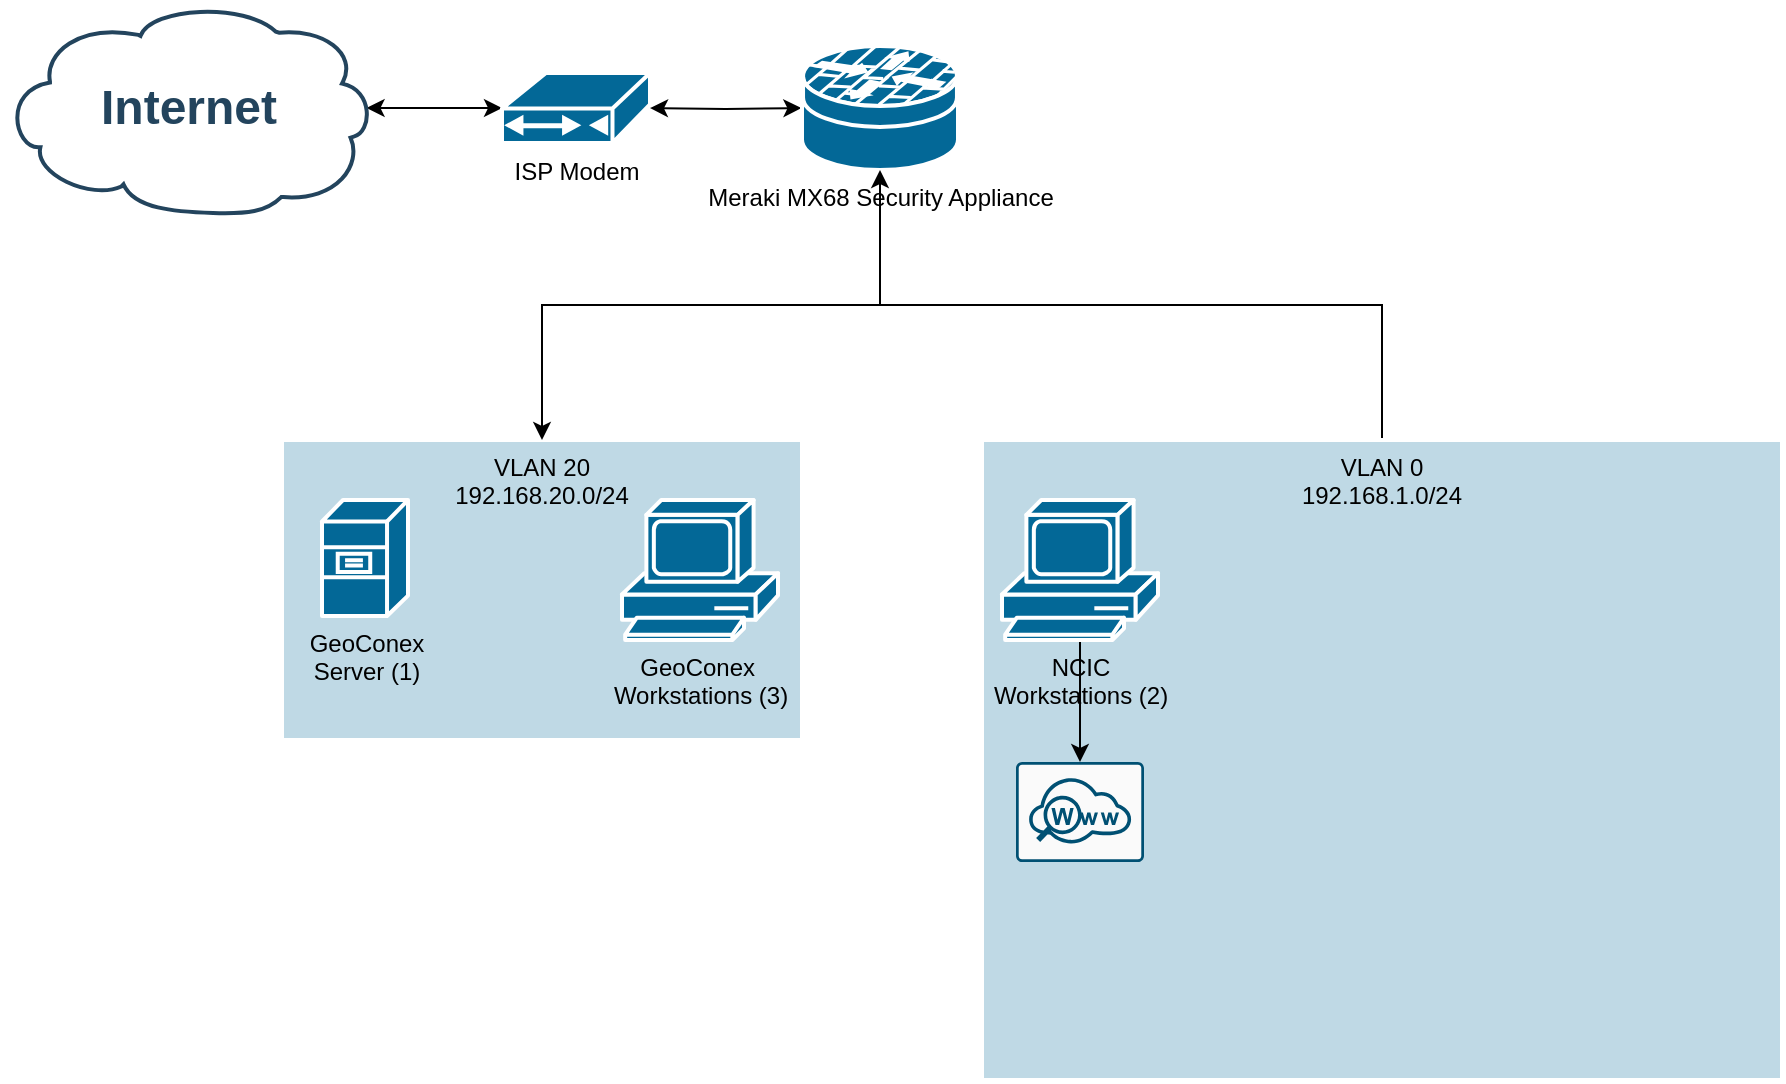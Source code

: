 <mxfile version="21.7.1" type="github">
  <diagram id="6a731a19-8d31-9384-78a2-239565b7b9f0" name="Page-1">
    <mxGraphModel dx="1793" dy="988" grid="1" gridSize="10" guides="1" tooltips="1" connect="1" arrows="1" fold="1" page="1" pageScale="1" pageWidth="1169" pageHeight="827" background="none" math="0" shadow="0">
      <root>
        <mxCell id="0" />
        <mxCell id="1" parent="0" />
        <mxCell id="GJSgAUa4LGjdRBMWRb_2-2281" value="VLAN 20&lt;br&gt;192.168.20.0/24" style="whiteSpace=wrap;html=1;verticalAlign=top;fillColor=#036897;strokeColor=#ffffff;sketch=0;dashed=0;strokeWidth=2;fillOpacity=25;" vertex="1" parent="1">
          <mxGeometry x="180" y="280" width="260" height="150" as="geometry" />
        </mxCell>
        <mxCell id="RPKfIZD_4BIzQ5OP_o9O-2261" style="edgeStyle=orthogonalEdgeStyle;rounded=0;orthogonalLoop=1;jettySize=auto;html=1;exitX=0.98;exitY=0.5;exitDx=0;exitDy=0;exitPerimeter=0;entryX=0;entryY=0.5;entryDx=0;entryDy=0;entryPerimeter=0;startArrow=classic;startFill=1;" parent="1" source="2109" target="RPKfIZD_4BIzQ5OP_o9O-2259" edge="1">
          <mxGeometry relative="1" as="geometry" />
        </mxCell>
        <mxCell id="2109" value="Internet" style="shape=mxgraph.cisco.storage.cloud;html=1;dashed=0;strokeColor=#23445D;fillColor=#ffffff;strokeWidth=2;fontFamily=Helvetica;fontSize=24;fontColor=#23445D;align=center;fontStyle=1" parent="1" vertex="1">
          <mxGeometry x="40" y="61" width="186" height="106" as="geometry" />
        </mxCell>
        <mxCell id="RPKfIZD_4BIzQ5OP_o9O-2259" value="ISP Modem" style="shape=mxgraph.cisco.modems_and_phones.cable_modem;sketch=0;html=1;pointerEvents=1;dashed=0;fillColor=#036897;strokeColor=#ffffff;strokeWidth=2;verticalLabelPosition=bottom;verticalAlign=top;align=center;outlineConnect=0;" parent="1" vertex="1">
          <mxGeometry x="290" y="96.5" width="74" height="35" as="geometry" />
        </mxCell>
        <mxCell id="RPKfIZD_4BIzQ5OP_o9O-2264" value="" style="edgeStyle=orthogonalEdgeStyle;rounded=0;orthogonalLoop=1;jettySize=auto;html=1;startArrow=classic;startFill=1;" parent="1" target="RPKfIZD_4BIzQ5OP_o9O-2259" edge="1">
          <mxGeometry relative="1" as="geometry">
            <mxPoint x="439.7" y="114" as="sourcePoint" />
          </mxGeometry>
        </mxCell>
        <mxCell id="GJSgAUa4LGjdRBMWRb_2-2264" value="GeoConex&amp;nbsp;&lt;br&gt;Workstations (3)" style="shape=mxgraph.cisco.computers_and_peripherals.pc;sketch=0;html=1;pointerEvents=1;dashed=0;fillColor=#036897;strokeColor=#ffffff;strokeWidth=2;verticalLabelPosition=bottom;verticalAlign=top;align=center;outlineConnect=0;" vertex="1" parent="1">
          <mxGeometry x="350" y="310" width="78" height="70" as="geometry" />
        </mxCell>
        <mxCell id="GJSgAUa4LGjdRBMWRb_2-2265" value="GeoConex &lt;br&gt;Server (1)" style="shape=mxgraph.cisco.servers.file_server;sketch=0;html=1;pointerEvents=1;dashed=0;fillColor=#036897;strokeColor=#ffffff;strokeWidth=2;verticalLabelPosition=bottom;verticalAlign=top;align=center;outlineConnect=0;" vertex="1" parent="1">
          <mxGeometry x="200" y="310" width="43" height="58" as="geometry" />
        </mxCell>
        <mxCell id="GJSgAUa4LGjdRBMWRb_2-2282" value="" style="edgeStyle=orthogonalEdgeStyle;rounded=0;orthogonalLoop=1;jettySize=auto;html=1;" edge="1" parent="1" source="GJSgAUa4LGjdRBMWRb_2-2273" target="GJSgAUa4LGjdRBMWRb_2-2281">
          <mxGeometry relative="1" as="geometry" />
        </mxCell>
        <mxCell id="GJSgAUa4LGjdRBMWRb_2-2273" value="Meraki MX68 Security Appliance" style="shape=mxgraph.cisco.security.router_firewall;sketch=0;html=1;pointerEvents=1;dashed=0;fillColor=#036897;strokeColor=#ffffff;strokeWidth=2;verticalLabelPosition=bottom;verticalAlign=top;align=center;outlineConnect=0;" vertex="1" parent="1">
          <mxGeometry x="440" y="83" width="78" height="62" as="geometry" />
        </mxCell>
        <mxCell id="GJSgAUa4LGjdRBMWRb_2-2284" style="edgeStyle=orthogonalEdgeStyle;rounded=0;orthogonalLoop=1;jettySize=auto;html=1;exitX=0.5;exitY=0;exitDx=0;exitDy=0;entryX=0.5;entryY=1;entryDx=0;entryDy=0;entryPerimeter=0;" edge="1" parent="1" source="GJSgAUa4LGjdRBMWRb_2-2283" target="GJSgAUa4LGjdRBMWRb_2-2273">
          <mxGeometry relative="1" as="geometry" />
        </mxCell>
        <mxCell id="GJSgAUa4LGjdRBMWRb_2-2283" value="VLAN 0&lt;br&gt;192.168.1.0/24" style="whiteSpace=wrap;html=1;verticalAlign=top;fillColor=#036897;strokeColor=#ffffff;sketch=0;dashed=0;strokeWidth=2;fillOpacity=25;" vertex="1" parent="1">
          <mxGeometry x="530" y="280" width="400" height="320" as="geometry" />
        </mxCell>
        <mxCell id="GJSgAUa4LGjdRBMWRb_2-2287" style="edgeStyle=orthogonalEdgeStyle;rounded=0;orthogonalLoop=1;jettySize=auto;html=1;exitX=0.5;exitY=1;exitDx=0;exitDy=0;exitPerimeter=0;entryX=0.5;entryY=0;entryDx=0;entryDy=0;entryPerimeter=0;" edge="1" parent="1" source="GJSgAUa4LGjdRBMWRb_2-2285" target="GJSgAUa4LGjdRBMWRb_2-2286">
          <mxGeometry relative="1" as="geometry" />
        </mxCell>
        <mxCell id="GJSgAUa4LGjdRBMWRb_2-2285" value="NCIC &lt;br&gt;Workstations (2)" style="shape=mxgraph.cisco.computers_and_peripherals.pc;sketch=0;html=1;pointerEvents=1;dashed=0;fillColor=#036897;strokeColor=#ffffff;strokeWidth=2;verticalLabelPosition=bottom;verticalAlign=top;align=center;outlineConnect=0;" vertex="1" parent="1">
          <mxGeometry x="540" y="310" width="78" height="70" as="geometry" />
        </mxCell>
        <mxCell id="GJSgAUa4LGjdRBMWRb_2-2286" value="" style="sketch=0;points=[[0.015,0.015,0],[0.985,0.015,0],[0.985,0.985,0],[0.015,0.985,0],[0.25,0,0],[0.5,0,0],[0.75,0,0],[1,0.25,0],[1,0.5,0],[1,0.75,0],[0.75,1,0],[0.5,1,0],[0.25,1,0],[0,0.75,0],[0,0.5,0],[0,0.25,0]];verticalLabelPosition=bottom;html=1;verticalAlign=top;aspect=fixed;align=center;pointerEvents=1;shape=mxgraph.cisco19.rect;prIcon=web_security;fillColor=#FAFAFA;strokeColor=#005073;" vertex="1" parent="1">
          <mxGeometry x="547" y="441" width="64" height="50" as="geometry" />
        </mxCell>
      </root>
    </mxGraphModel>
  </diagram>
</mxfile>
